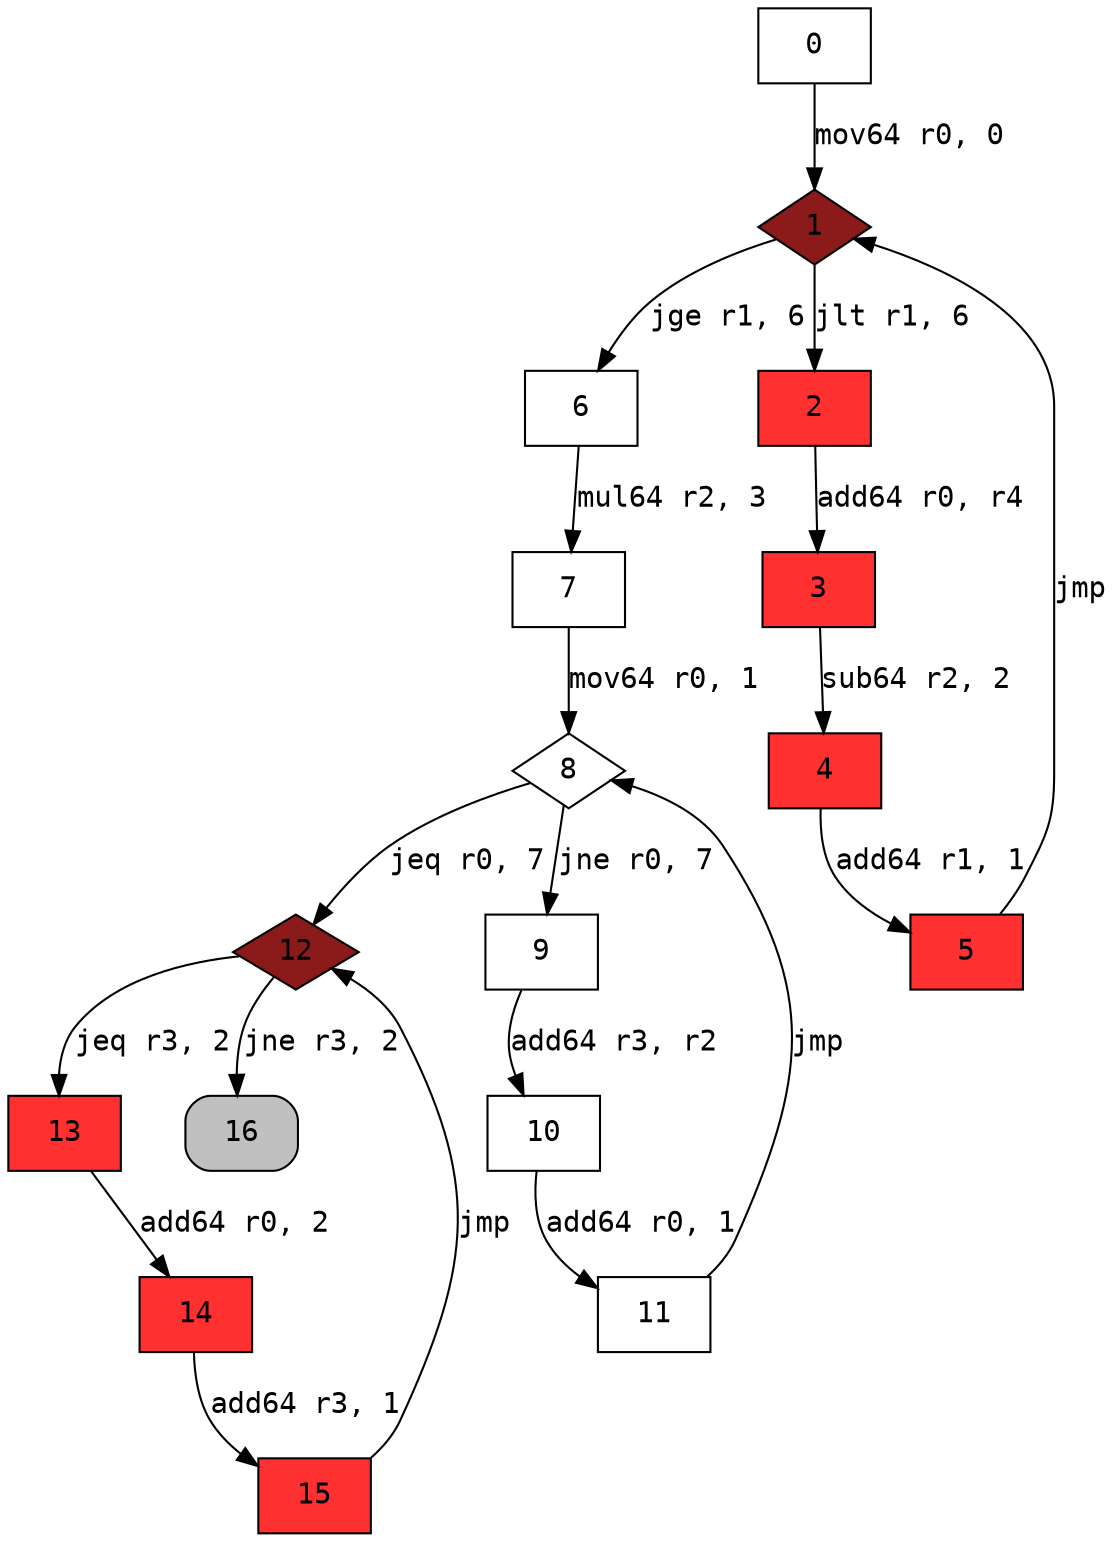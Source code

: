 digraph cfg { 
node [fontname="monospace"];
node [shape=box];
edge [fontname="monospace"];
  0 -> 1 [label="mov64 r0, 0"];
  1 -> 6 [label="jge r1, 6"];
  1 -> 2 [label="jlt r1, 6"];
  2 -> 3 [label="add64 r0, r4"];
  3 -> 4 [label="sub64 r2, 2"];
  4 -> 5 [label="add64 r1, 1"];
  5 -> 1 [label="jmp"];
  6 -> 7 [label="mul64 r2, 3"];
  7 -> 8 [label="mov64 r0, 1"];
  8 -> 12 [label="jeq r0, 7"];
  8 -> 9 [label="jne r0, 7"];
  9 -> 10 [label="add64 r3, r2"];
  10 -> 11 [label="add64 r0, 1"];
  11 -> 8 [label="jmp"];
  12 -> 13 [label="jeq r3, 2"];
  12 -> 16 [label="jne r3, 2"];
  13 -> 14 [label="add64 r0, 2"];
  14 -> 15 [label="add64 r3, 1"];
  15 -> 12 [label="jmp"];
1 [shape=diamond,style=filled,fillcolor=firebrick4];
2 [style=filled,fillcolor=firebrick1];
3 [style=filled,fillcolor=firebrick1];
4 [style=filled,fillcolor=firebrick1];
5 [style=filled,fillcolor=firebrick1];
8 [shape=diamond];
12 [shape=diamond,style=filled,fillcolor=firebrick4];
13 [style=filled,fillcolor=firebrick1];
14 [style=filled,fillcolor=firebrick1];
15 [style=filled,fillcolor=firebrick1];
16 [style="rounded,filled",fillcolor=grey];
}